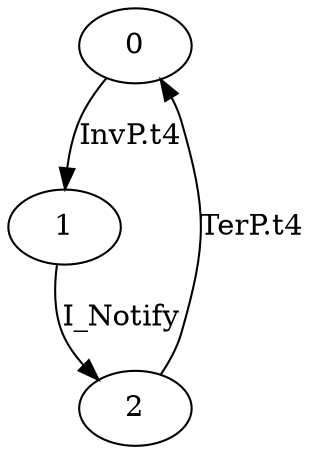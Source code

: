 digraph G {
  0 -> 1 [ label="InvP.t4" ];
  1 -> 2 [ label="I_Notify" ];
  2 -> 0 [ label="TerP.t4" ];
}
